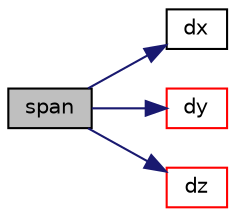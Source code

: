 digraph "span"
{
  bgcolor="transparent";
  edge [fontname="Helvetica",fontsize="10",labelfontname="Helvetica",labelfontsize="10"];
  node [fontname="Helvetica",fontsize="10",shape=record];
  rankdir="LR";
  Node1 [label="span",height=0.2,width=0.4,color="black", fillcolor="grey75", style="filled" fontcolor="black"];
  Node1 -> Node2 [color="midnightblue",fontsize="10",style="solid",fontname="Helvetica"];
  Node2 [label="dx",height=0.2,width=0.4,color="black",URL="$classFoam_1_1PDRblock.html#a52f13dac0e881db1ecce132445f20515",tooltip="Cell size in x-direction at i position. "];
  Node1 -> Node3 [color="midnightblue",fontsize="10",style="solid",fontname="Helvetica"];
  Node3 [label="dy",height=0.2,width=0.4,color="red",URL="$classFoam_1_1PDRblock.html#a372295ddd2867f52e93cabb97af24684",tooltip="Cell size in y-direction at j position. "];
  Node1 -> Node4 [color="midnightblue",fontsize="10",style="solid",fontname="Helvetica"];
  Node4 [label="dz",height=0.2,width=0.4,color="red",URL="$classFoam_1_1PDRblock.html#ad765c22e408fdb51fc49d839a9b6a843",tooltip="Cell size in z-direction at k position. "];
}
